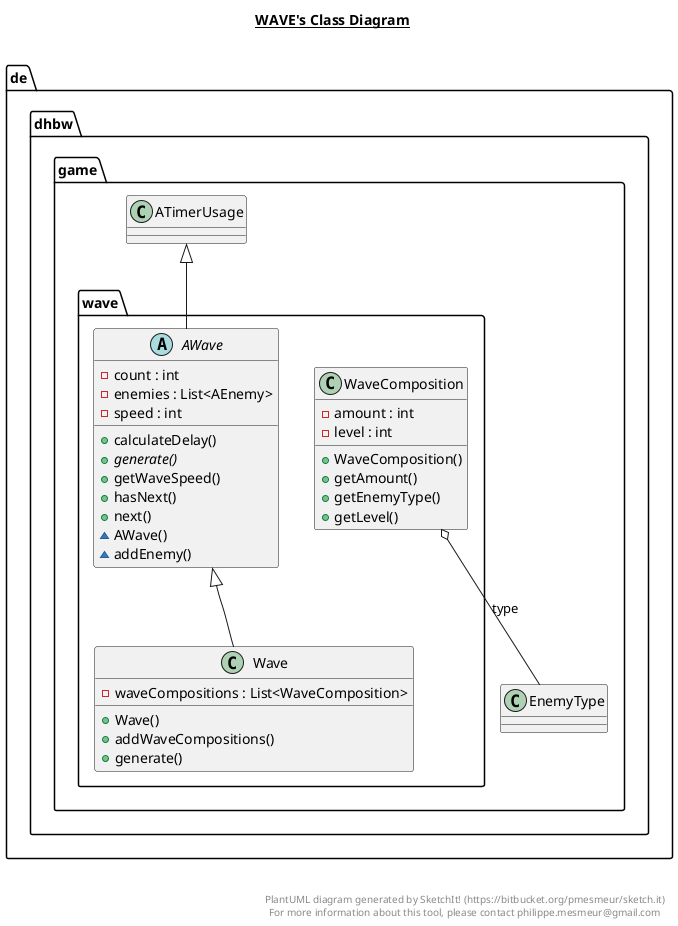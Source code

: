 @startuml

title __WAVE's Class Diagram__\n

  namespace de.dhbw {
    namespace game {
      namespace wave {
        abstract class de.dhbw.game.wave.AWave {
            - count : int
            - enemies : List<AEnemy>
            - speed : int
            + calculateDelay()
            {abstract} + generate()
            + getWaveSpeed()
            + hasNext()
            + next()
            ~ AWave()
            ~ addEnemy()
        }
      }
    }
  }
  

  namespace de.dhbw {
    namespace game {
      namespace wave {
        class de.dhbw.game.wave.Wave {
            - waveCompositions : List<WaveComposition>
            + Wave()
            + addWaveCompositions()
            + generate()
        }
      }
    }
  }
  

  namespace de.dhbw {
    namespace game {
      namespace wave {
        class de.dhbw.game.wave.WaveComposition {
            - amount : int
            - level : int
            + WaveComposition()
            + getAmount()
            + getEnemyType()
            + getLevel()
        }
      }
    }
  }
  

  de.dhbw.game.wave.AWave -up-|> de.dhbw.game.ATimerUsage
  de.dhbw.game.wave.Wave -up-|> de.dhbw.game.wave.AWave
  de.dhbw.game.wave.WaveComposition o-- de.dhbw.game.EnemyType : type


right footer


PlantUML diagram generated by SketchIt! (https://bitbucket.org/pmesmeur/sketch.it)
For more information about this tool, please contact philippe.mesmeur@gmail.com
endfooter

@enduml

